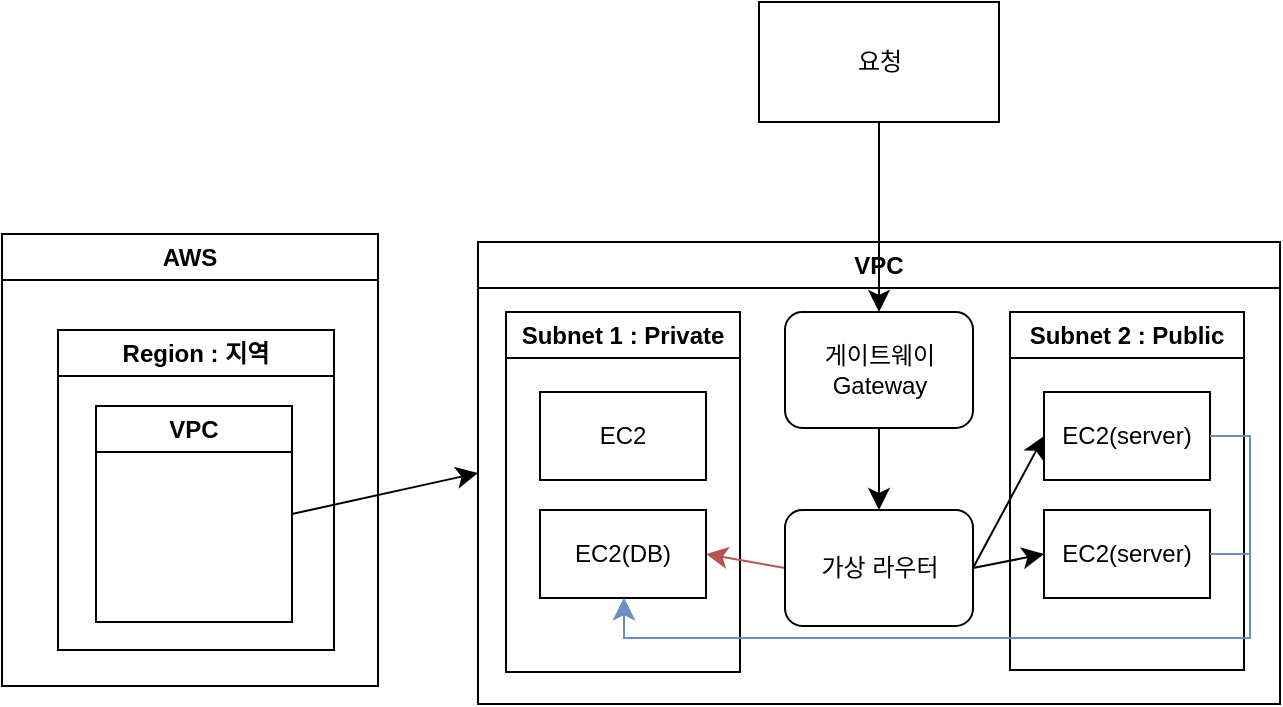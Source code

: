 <mxfile version="24.2.7" type="device">
  <diagram name="페이지-1" id="HvDYtwdOGoUY-Ebe9wlU">
    <mxGraphModel dx="1483" dy="795" grid="0" gridSize="10" guides="1" tooltips="1" connect="1" arrows="1" fold="1" page="0" pageScale="1" pageWidth="827" pageHeight="1169" math="0" shadow="0">
      <root>
        <mxCell id="0" />
        <mxCell id="1" parent="0" />
        <mxCell id="k0_Q2JnuOHdiqGFjM_5H-2" value="AWS" style="swimlane;whiteSpace=wrap;html=1;" vertex="1" parent="1">
          <mxGeometry x="-447" y="-88" width="188" height="226" as="geometry" />
        </mxCell>
        <mxCell id="k0_Q2JnuOHdiqGFjM_5H-4" value="Region : 지역" style="swimlane;whiteSpace=wrap;html=1;" vertex="1" parent="k0_Q2JnuOHdiqGFjM_5H-2">
          <mxGeometry x="28" y="48" width="138" height="160" as="geometry" />
        </mxCell>
        <mxCell id="k0_Q2JnuOHdiqGFjM_5H-3" value="VPC" style="swimlane;whiteSpace=wrap;html=1;" vertex="1" parent="k0_Q2JnuOHdiqGFjM_5H-4">
          <mxGeometry x="19" y="38" width="98" height="108" as="geometry" />
        </mxCell>
        <mxCell id="k0_Q2JnuOHdiqGFjM_5H-7" value="VPC" style="swimlane;whiteSpace=wrap;html=1;" vertex="1" parent="1">
          <mxGeometry x="-209" y="-84" width="401" height="231" as="geometry" />
        </mxCell>
        <mxCell id="k0_Q2JnuOHdiqGFjM_5H-9" value="Subnet 1 : Private" style="swimlane;whiteSpace=wrap;html=1;" vertex="1" parent="k0_Q2JnuOHdiqGFjM_5H-7">
          <mxGeometry x="14" y="35" width="117" height="180" as="geometry" />
        </mxCell>
        <mxCell id="k0_Q2JnuOHdiqGFjM_5H-21" value="EC2" style="rounded=0;whiteSpace=wrap;html=1;" vertex="1" parent="k0_Q2JnuOHdiqGFjM_5H-9">
          <mxGeometry x="17" y="40" width="83" height="44" as="geometry" />
        </mxCell>
        <mxCell id="k0_Q2JnuOHdiqGFjM_5H-22" value="EC2(DB)" style="rounded=0;whiteSpace=wrap;html=1;" vertex="1" parent="k0_Q2JnuOHdiqGFjM_5H-9">
          <mxGeometry x="17" y="99" width="83" height="44" as="geometry" />
        </mxCell>
        <mxCell id="k0_Q2JnuOHdiqGFjM_5H-18" style="edgeStyle=none;curved=1;rounded=0;orthogonalLoop=1;jettySize=auto;html=1;entryX=0.5;entryY=0;entryDx=0;entryDy=0;fontSize=12;startSize=8;endSize=8;" edge="1" parent="k0_Q2JnuOHdiqGFjM_5H-7" source="k0_Q2JnuOHdiqGFjM_5H-14" target="k0_Q2JnuOHdiqGFjM_5H-17">
          <mxGeometry relative="1" as="geometry" />
        </mxCell>
        <mxCell id="k0_Q2JnuOHdiqGFjM_5H-14" value="게이트웨이&lt;div&gt;Gateway&lt;/div&gt;" style="rounded=1;whiteSpace=wrap;html=1;" vertex="1" parent="k0_Q2JnuOHdiqGFjM_5H-7">
          <mxGeometry x="153.5" y="35" width="94" height="58" as="geometry" />
        </mxCell>
        <mxCell id="k0_Q2JnuOHdiqGFjM_5H-10" value="Subnet 2 : Public" style="swimlane;whiteSpace=wrap;html=1;" vertex="1" parent="k0_Q2JnuOHdiqGFjM_5H-7">
          <mxGeometry x="266" y="35" width="117" height="179" as="geometry" />
        </mxCell>
        <mxCell id="k0_Q2JnuOHdiqGFjM_5H-23" value="EC2(server)" style="rounded=0;whiteSpace=wrap;html=1;" vertex="1" parent="k0_Q2JnuOHdiqGFjM_5H-10">
          <mxGeometry x="17" y="40" width="83" height="44" as="geometry" />
        </mxCell>
        <mxCell id="k0_Q2JnuOHdiqGFjM_5H-24" value="EC2(server)" style="rounded=0;whiteSpace=wrap;html=1;" vertex="1" parent="k0_Q2JnuOHdiqGFjM_5H-10">
          <mxGeometry x="17" y="99" width="83" height="44" as="geometry" />
        </mxCell>
        <mxCell id="k0_Q2JnuOHdiqGFjM_5H-20" style="edgeStyle=none;curved=1;rounded=0;orthogonalLoop=1;jettySize=auto;html=1;exitX=1;exitY=0.5;exitDx=0;exitDy=0;entryX=0;entryY=0.5;entryDx=0;entryDy=0;fontSize=12;startSize=8;endSize=8;" edge="1" parent="k0_Q2JnuOHdiqGFjM_5H-7" source="k0_Q2JnuOHdiqGFjM_5H-17" target="k0_Q2JnuOHdiqGFjM_5H-23">
          <mxGeometry relative="1" as="geometry" />
        </mxCell>
        <mxCell id="k0_Q2JnuOHdiqGFjM_5H-26" style="edgeStyle=none;curved=1;rounded=0;orthogonalLoop=1;jettySize=auto;html=1;entryX=1;entryY=0.5;entryDx=0;entryDy=0;fontSize=12;startSize=8;endSize=8;fillColor=#f8cecc;strokeColor=#b85450;exitX=0;exitY=0.5;exitDx=0;exitDy=0;" edge="1" parent="k0_Q2JnuOHdiqGFjM_5H-7" source="k0_Q2JnuOHdiqGFjM_5H-17" target="k0_Q2JnuOHdiqGFjM_5H-22">
          <mxGeometry relative="1" as="geometry" />
        </mxCell>
        <mxCell id="k0_Q2JnuOHdiqGFjM_5H-27" style="edgeStyle=none;curved=1;rounded=0;orthogonalLoop=1;jettySize=auto;html=1;exitX=1;exitY=0.5;exitDx=0;exitDy=0;entryX=0;entryY=0.5;entryDx=0;entryDy=0;fontSize=12;startSize=8;endSize=8;" edge="1" parent="k0_Q2JnuOHdiqGFjM_5H-7" source="k0_Q2JnuOHdiqGFjM_5H-17" target="k0_Q2JnuOHdiqGFjM_5H-24">
          <mxGeometry relative="1" as="geometry" />
        </mxCell>
        <mxCell id="k0_Q2JnuOHdiqGFjM_5H-17" value="&lt;div&gt;가상&amp;nbsp;&lt;span style=&quot;background-color: initial;&quot;&gt;라우터&lt;/span&gt;&lt;/div&gt;" style="rounded=1;whiteSpace=wrap;html=1;" vertex="1" parent="k0_Q2JnuOHdiqGFjM_5H-7">
          <mxGeometry x="153.5" y="134" width="94" height="58" as="geometry" />
        </mxCell>
        <mxCell id="k0_Q2JnuOHdiqGFjM_5H-28" style="edgeStyle=orthogonalEdgeStyle;rounded=0;orthogonalLoop=1;jettySize=auto;html=1;exitX=1;exitY=0.5;exitDx=0;exitDy=0;entryX=0.5;entryY=1;entryDx=0;entryDy=0;fontSize=12;startSize=8;endSize=8;fillColor=#dae8fc;strokeColor=#6c8ebf;" edge="1" parent="k0_Q2JnuOHdiqGFjM_5H-7" source="k0_Q2JnuOHdiqGFjM_5H-23" target="k0_Q2JnuOHdiqGFjM_5H-22">
          <mxGeometry relative="1" as="geometry">
            <Array as="points">
              <mxPoint x="386" y="97" />
              <mxPoint x="386" y="198" />
              <mxPoint x="73" y="198" />
              <mxPoint x="73" y="178" />
            </Array>
          </mxGeometry>
        </mxCell>
        <mxCell id="k0_Q2JnuOHdiqGFjM_5H-29" style="edgeStyle=orthogonalEdgeStyle;rounded=0;orthogonalLoop=1;jettySize=auto;html=1;exitX=1;exitY=0.5;exitDx=0;exitDy=0;fontSize=12;startSize=8;endSize=8;entryX=0.5;entryY=1;entryDx=0;entryDy=0;fillColor=#dae8fc;strokeColor=#6c8ebf;" edge="1" parent="k0_Q2JnuOHdiqGFjM_5H-7" source="k0_Q2JnuOHdiqGFjM_5H-24" target="k0_Q2JnuOHdiqGFjM_5H-22">
          <mxGeometry relative="1" as="geometry">
            <mxPoint x="112.19" y="156.143" as="targetPoint" />
            <Array as="points">
              <mxPoint x="386" y="156" />
              <mxPoint x="386" y="198" />
              <mxPoint x="73" y="198" />
              <mxPoint x="73" y="178" />
            </Array>
          </mxGeometry>
        </mxCell>
        <mxCell id="k0_Q2JnuOHdiqGFjM_5H-8" style="edgeStyle=none;curved=1;rounded=0;orthogonalLoop=1;jettySize=auto;html=1;exitX=1;exitY=0.5;exitDx=0;exitDy=0;entryX=0;entryY=0.5;entryDx=0;entryDy=0;fontSize=12;startSize=8;endSize=8;" edge="1" parent="1" source="k0_Q2JnuOHdiqGFjM_5H-3" target="k0_Q2JnuOHdiqGFjM_5H-7">
          <mxGeometry relative="1" as="geometry" />
        </mxCell>
        <mxCell id="k0_Q2JnuOHdiqGFjM_5H-12" style="edgeStyle=none;curved=1;rounded=0;orthogonalLoop=1;jettySize=auto;html=1;exitX=0.5;exitY=1;exitDx=0;exitDy=0;entryX=0.5;entryY=0;entryDx=0;entryDy=0;fontSize=12;startSize=8;endSize=8;" edge="1" parent="1" source="k0_Q2JnuOHdiqGFjM_5H-11" target="k0_Q2JnuOHdiqGFjM_5H-14">
          <mxGeometry relative="1" as="geometry" />
        </mxCell>
        <mxCell id="k0_Q2JnuOHdiqGFjM_5H-11" value="요청" style="rounded=0;whiteSpace=wrap;html=1;" vertex="1" parent="1">
          <mxGeometry x="-68.5" y="-204" width="120" height="60" as="geometry" />
        </mxCell>
      </root>
    </mxGraphModel>
  </diagram>
</mxfile>
